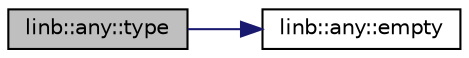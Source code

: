 digraph "linb::any::type"
{
 // LATEX_PDF_SIZE
  edge [fontname="Helvetica",fontsize="10",labelfontname="Helvetica",labelfontsize="10"];
  node [fontname="Helvetica",fontsize="10",shape=record];
  rankdir="LR";
  Node1 [label="linb::any::type",height=0.2,width=0.4,color="black", fillcolor="grey75", style="filled", fontcolor="black",tooltip="If *this has a contained object of type T, typeid(T); otherwise typeid(void)."];
  Node1 -> Node2 [color="midnightblue",fontsize="10",style="solid"];
  Node2 [label="linb::any::empty",height=0.2,width=0.4,color="black", fillcolor="white", style="filled",URL="$classlinb_1_1any.html#a8959e7cf6d97c91f126cf5d17814017a",tooltip="Returns true if *this has no contained object, otherwise false."];
}

